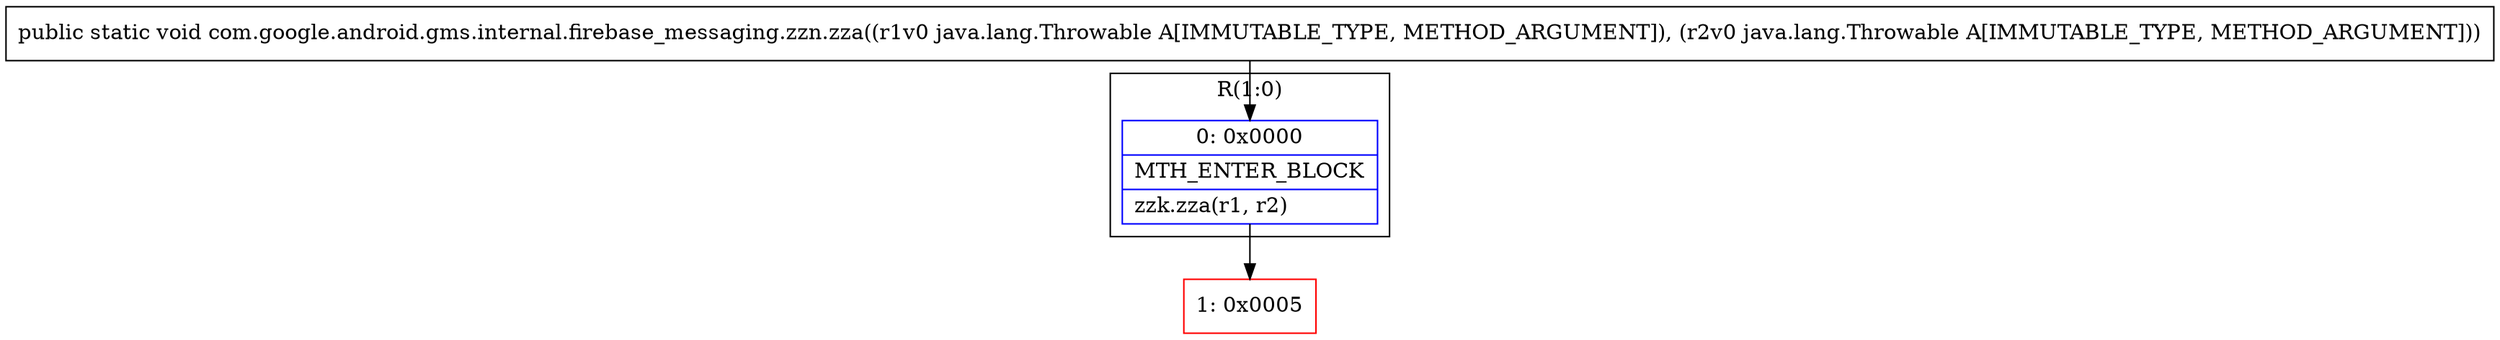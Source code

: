 digraph "CFG forcom.google.android.gms.internal.firebase_messaging.zzn.zza(Ljava\/lang\/Throwable;Ljava\/lang\/Throwable;)V" {
subgraph cluster_Region_1966988755 {
label = "R(1:0)";
node [shape=record,color=blue];
Node_0 [shape=record,label="{0\:\ 0x0000|MTH_ENTER_BLOCK\l|zzk.zza(r1, r2)\l}"];
}
Node_1 [shape=record,color=red,label="{1\:\ 0x0005}"];
MethodNode[shape=record,label="{public static void com.google.android.gms.internal.firebase_messaging.zzn.zza((r1v0 java.lang.Throwable A[IMMUTABLE_TYPE, METHOD_ARGUMENT]), (r2v0 java.lang.Throwable A[IMMUTABLE_TYPE, METHOD_ARGUMENT])) }"];
MethodNode -> Node_0;
Node_0 -> Node_1;
}

